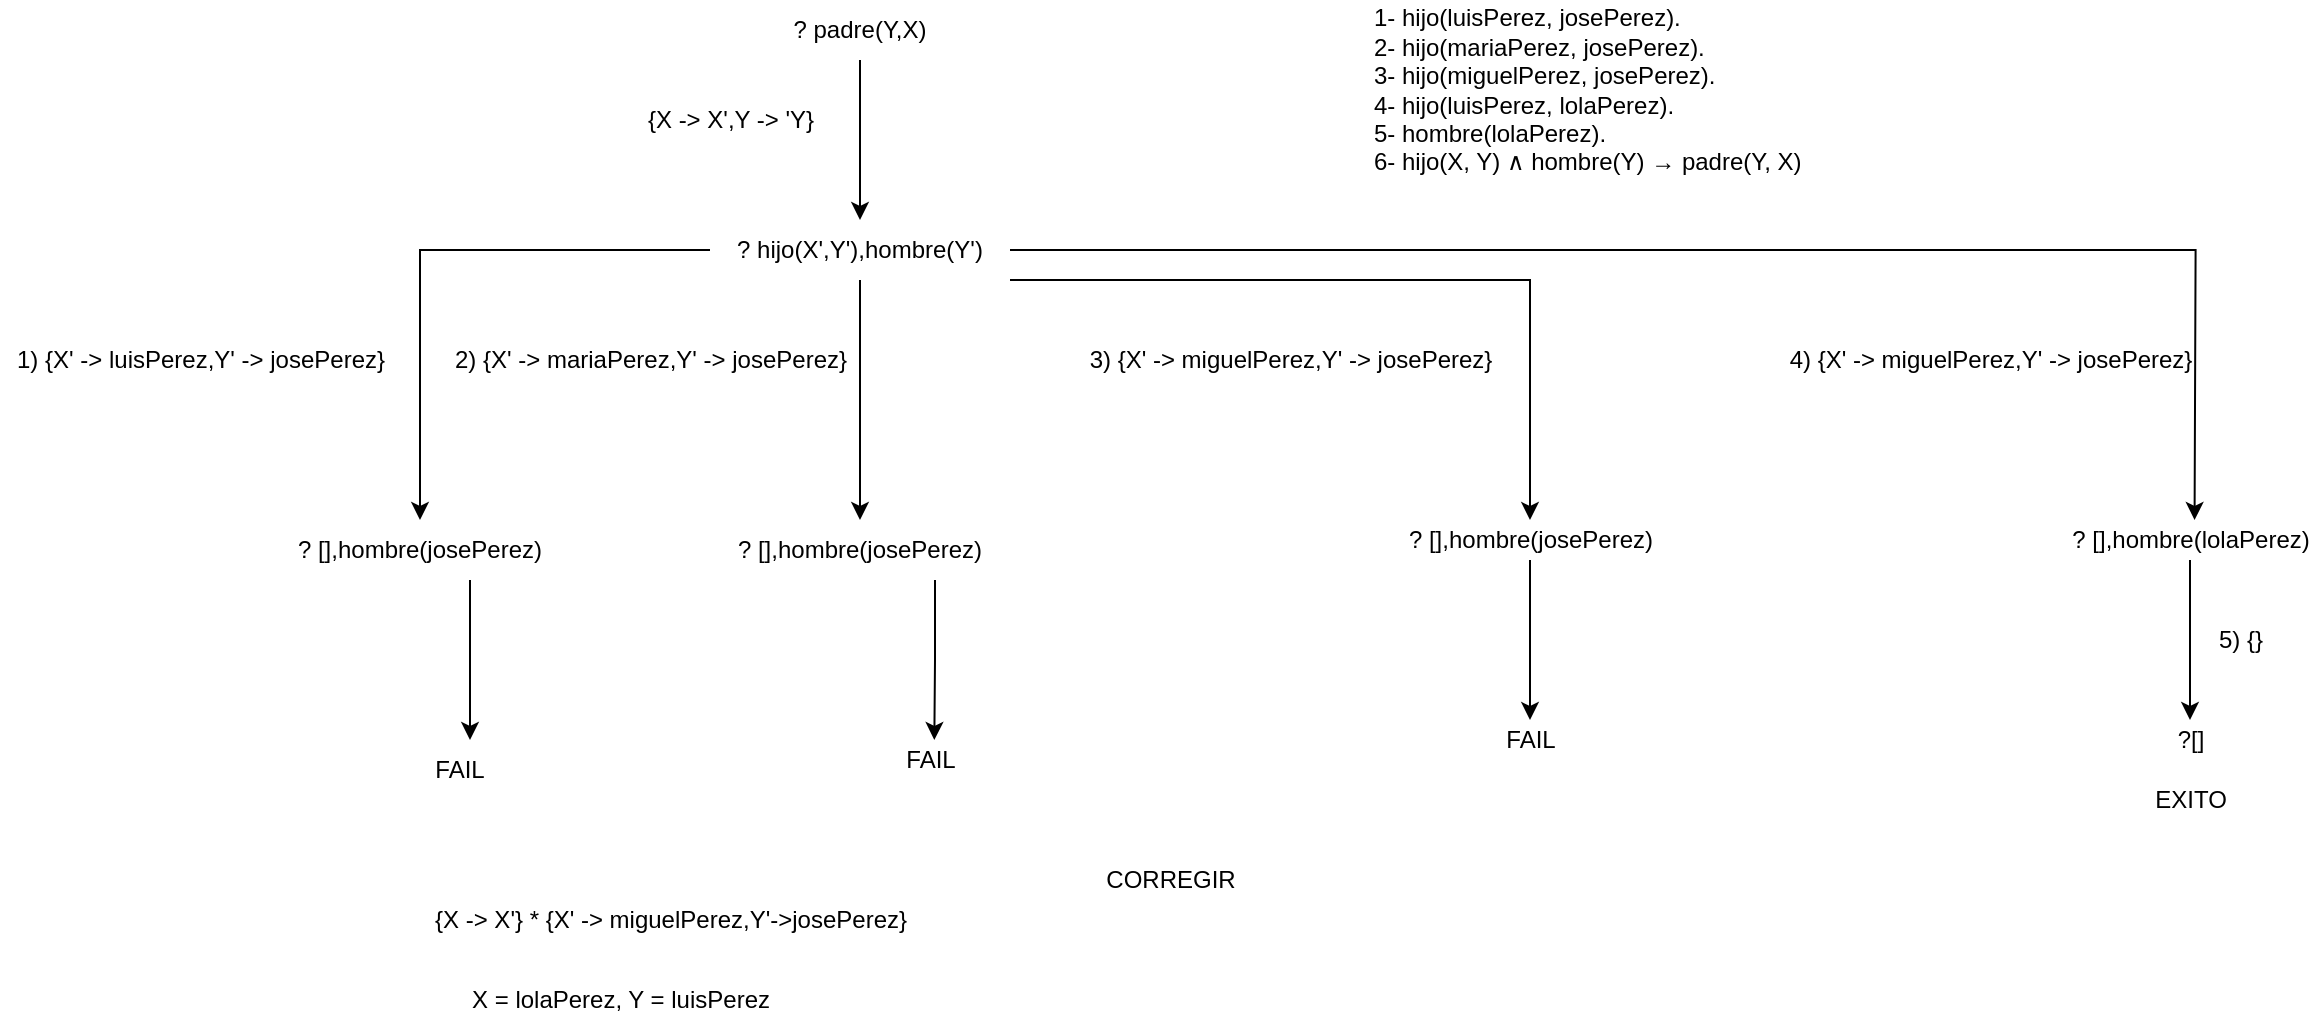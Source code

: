 <mxfile version="15.4.1" type="github">
  <diagram id="A0cREO2OqiJ5S0DFW64K" name="Page-1">
    <mxGraphModel dx="1262" dy="499" grid="1" gridSize="10" guides="1" tooltips="1" connect="1" arrows="1" fold="1" page="1" pageScale="1" pageWidth="827" pageHeight="1169" math="0" shadow="0">
      <root>
        <mxCell id="0" />
        <mxCell id="1" parent="0" />
        <mxCell id="FXpS3rSKyks8bhcQrzJX-5" value="" style="edgeStyle=orthogonalEdgeStyle;rounded=0;orthogonalLoop=1;jettySize=auto;html=1;" edge="1" parent="1" source="FXpS3rSKyks8bhcQrzJX-1" target="FXpS3rSKyks8bhcQrzJX-4">
          <mxGeometry relative="1" as="geometry" />
        </mxCell>
        <mxCell id="FXpS3rSKyks8bhcQrzJX-1" value="? padre(Y,X)" style="text;html=1;strokeColor=none;fillColor=none;align=center;verticalAlign=middle;whiteSpace=wrap;rounded=0;" vertex="1" parent="1">
          <mxGeometry x="390" y="40" width="90" height="30" as="geometry" />
        </mxCell>
        <mxCell id="FXpS3rSKyks8bhcQrzJX-3" value="1- hijo(luisPerez, josePerez).&lt;br&gt;2- hijo(mariaPerez, josePerez).&lt;br&gt;3- hijo(miguelPerez, josePerez).&lt;br&gt;4- hijo(luisPerez, lolaPerez).&lt;br&gt;5- hombre(lolaPerez).&lt;br&gt;6- hijo(X, Y) ∧ hombre(Y) → padre(Y, X)" style="text;html=1;align=left;verticalAlign=middle;resizable=0;points=[];autosize=1;strokeColor=none;fillColor=none;" vertex="1" parent="1">
          <mxGeometry x="690" y="40" width="230" height="90" as="geometry" />
        </mxCell>
        <mxCell id="FXpS3rSKyks8bhcQrzJX-10" value="" style="edgeStyle=orthogonalEdgeStyle;rounded=0;orthogonalLoop=1;jettySize=auto;html=1;" edge="1" parent="1" source="FXpS3rSKyks8bhcQrzJX-4" target="FXpS3rSKyks8bhcQrzJX-9">
          <mxGeometry relative="1" as="geometry" />
        </mxCell>
        <mxCell id="FXpS3rSKyks8bhcQrzJX-15" value="" style="edgeStyle=orthogonalEdgeStyle;rounded=0;orthogonalLoop=1;jettySize=auto;html=1;" edge="1" parent="1" source="FXpS3rSKyks8bhcQrzJX-4" target="FXpS3rSKyks8bhcQrzJX-14">
          <mxGeometry relative="1" as="geometry" />
        </mxCell>
        <mxCell id="FXpS3rSKyks8bhcQrzJX-20" style="edgeStyle=orthogonalEdgeStyle;rounded=0;orthogonalLoop=1;jettySize=auto;html=1;exitX=1;exitY=1;exitDx=0;exitDy=0;" edge="1" parent="1" source="FXpS3rSKyks8bhcQrzJX-4">
          <mxGeometry relative="1" as="geometry">
            <mxPoint x="770.0" y="300" as="targetPoint" />
            <Array as="points">
              <mxPoint x="770" y="180" />
            </Array>
          </mxGeometry>
        </mxCell>
        <mxCell id="FXpS3rSKyks8bhcQrzJX-25" style="edgeStyle=orthogonalEdgeStyle;rounded=0;orthogonalLoop=1;jettySize=auto;html=1;exitX=1;exitY=0.5;exitDx=0;exitDy=0;" edge="1" parent="1" source="FXpS3rSKyks8bhcQrzJX-4">
          <mxGeometry relative="1" as="geometry">
            <mxPoint x="1102.286" y="300" as="targetPoint" />
          </mxGeometry>
        </mxCell>
        <mxCell id="FXpS3rSKyks8bhcQrzJX-4" value="? hijo(X&#39;,Y&#39;),&lt;span style=&quot;text-align: left&quot;&gt;hombre(Y&#39;)&lt;/span&gt;" style="text;html=1;strokeColor=none;fillColor=none;align=center;verticalAlign=middle;whiteSpace=wrap;rounded=0;" vertex="1" parent="1">
          <mxGeometry x="360" y="150" width="150" height="30" as="geometry" />
        </mxCell>
        <mxCell id="FXpS3rSKyks8bhcQrzJX-8" value="{X -&amp;gt; X&#39;,Y -&amp;gt; &#39;Y}" style="text;html=1;align=center;verticalAlign=middle;resizable=0;points=[];autosize=1;strokeColor=none;fillColor=none;" vertex="1" parent="1">
          <mxGeometry x="320" y="90" width="100" height="20" as="geometry" />
        </mxCell>
        <mxCell id="FXpS3rSKyks8bhcQrzJX-13" value="" style="edgeStyle=orthogonalEdgeStyle;rounded=0;orthogonalLoop=1;jettySize=auto;html=1;" edge="1" parent="1" source="FXpS3rSKyks8bhcQrzJX-9" target="FXpS3rSKyks8bhcQrzJX-12">
          <mxGeometry relative="1" as="geometry">
            <Array as="points">
              <mxPoint x="240" y="390" />
              <mxPoint x="240" y="390" />
            </Array>
          </mxGeometry>
        </mxCell>
        <mxCell id="FXpS3rSKyks8bhcQrzJX-9" value="&lt;div style=&quot;text-align: center&quot;&gt;&lt;span style=&quot;text-align: left&quot;&gt;? [],hombre(josePerez)&lt;/span&gt;&lt;/div&gt;" style="text;html=1;strokeColor=none;fillColor=none;align=center;verticalAlign=middle;whiteSpace=wrap;rounded=0;" vertex="1" parent="1">
          <mxGeometry x="140" y="300" width="150" height="30" as="geometry" />
        </mxCell>
        <mxCell id="FXpS3rSKyks8bhcQrzJX-11" value="1) {X&#39; -&amp;gt; luisPerez,Y&#39; -&amp;gt; josePerez}" style="text;html=1;align=center;verticalAlign=middle;resizable=0;points=[];autosize=1;strokeColor=none;fillColor=none;" vertex="1" parent="1">
          <mxGeometry x="5" y="210" width="200" height="20" as="geometry" />
        </mxCell>
        <mxCell id="FXpS3rSKyks8bhcQrzJX-12" value="FAIL" style="text;html=1;strokeColor=none;fillColor=none;align=center;verticalAlign=middle;whiteSpace=wrap;rounded=0;" vertex="1" parent="1">
          <mxGeometry x="160" y="410" width="150" height="30" as="geometry" />
        </mxCell>
        <mxCell id="FXpS3rSKyks8bhcQrzJX-17" style="edgeStyle=orthogonalEdgeStyle;rounded=0;orthogonalLoop=1;jettySize=auto;html=1;exitX=0.75;exitY=1;exitDx=0;exitDy=0;" edge="1" parent="1" source="FXpS3rSKyks8bhcQrzJX-14">
          <mxGeometry relative="1" as="geometry">
            <mxPoint x="472.167" y="410" as="targetPoint" />
          </mxGeometry>
        </mxCell>
        <mxCell id="FXpS3rSKyks8bhcQrzJX-14" value="&lt;div style=&quot;text-align: center&quot;&gt;&lt;span style=&quot;text-align: left&quot;&gt;? [],hombre(josePerez)&lt;/span&gt;&lt;/div&gt;" style="text;html=1;strokeColor=none;fillColor=none;align=center;verticalAlign=middle;whiteSpace=wrap;rounded=0;" vertex="1" parent="1">
          <mxGeometry x="360" y="300" width="150" height="30" as="geometry" />
        </mxCell>
        <mxCell id="FXpS3rSKyks8bhcQrzJX-16" value="2) {X&#39; -&amp;gt; mariaPerez,Y&#39; -&amp;gt; josePerez}" style="text;html=1;align=center;verticalAlign=middle;resizable=0;points=[];autosize=1;strokeColor=none;fillColor=none;" vertex="1" parent="1">
          <mxGeometry x="225" y="210" width="210" height="20" as="geometry" />
        </mxCell>
        <mxCell id="FXpS3rSKyks8bhcQrzJX-19" value="FAIL" style="text;html=1;align=center;verticalAlign=middle;resizable=0;points=[];autosize=1;strokeColor=none;fillColor=none;" vertex="1" parent="1">
          <mxGeometry x="450" y="410" width="40" height="20" as="geometry" />
        </mxCell>
        <mxCell id="FXpS3rSKyks8bhcQrzJX-24" value="" style="edgeStyle=orthogonalEdgeStyle;rounded=0;orthogonalLoop=1;jettySize=auto;html=1;" edge="1" parent="1" source="FXpS3rSKyks8bhcQrzJX-21" target="FXpS3rSKyks8bhcQrzJX-23">
          <mxGeometry relative="1" as="geometry" />
        </mxCell>
        <mxCell id="FXpS3rSKyks8bhcQrzJX-21" value="? [],hombre(josePerez)" style="text;html=1;align=center;verticalAlign=middle;resizable=0;points=[];autosize=1;strokeColor=none;fillColor=none;" vertex="1" parent="1">
          <mxGeometry x="700" y="300" width="140" height="20" as="geometry" />
        </mxCell>
        <mxCell id="FXpS3rSKyks8bhcQrzJX-22" value="3) {X&#39; -&amp;gt; miguelPerez,Y&#39; -&amp;gt; josePerez}" style="text;html=1;align=center;verticalAlign=middle;resizable=0;points=[];autosize=1;strokeColor=none;fillColor=none;" vertex="1" parent="1">
          <mxGeometry x="540" y="210" width="220" height="20" as="geometry" />
        </mxCell>
        <mxCell id="FXpS3rSKyks8bhcQrzJX-23" value="FAIL" style="text;html=1;align=center;verticalAlign=middle;resizable=0;points=[];autosize=1;strokeColor=none;fillColor=none;" vertex="1" parent="1">
          <mxGeometry x="750" y="400" width="40" height="20" as="geometry" />
        </mxCell>
        <mxCell id="FXpS3rSKyks8bhcQrzJX-26" value="4) {X&#39; -&amp;gt; miguelPerez,Y&#39; -&amp;gt; josePerez}" style="text;html=1;align=center;verticalAlign=middle;resizable=0;points=[];autosize=1;strokeColor=none;fillColor=none;" vertex="1" parent="1">
          <mxGeometry x="890" y="210" width="220" height="20" as="geometry" />
        </mxCell>
        <mxCell id="FXpS3rSKyks8bhcQrzJX-29" value="" style="edgeStyle=orthogonalEdgeStyle;rounded=0;orthogonalLoop=1;jettySize=auto;html=1;" edge="1" parent="1" source="FXpS3rSKyks8bhcQrzJX-27" target="FXpS3rSKyks8bhcQrzJX-28">
          <mxGeometry relative="1" as="geometry" />
        </mxCell>
        <mxCell id="FXpS3rSKyks8bhcQrzJX-27" value="? [],hombre(lolaPerez)" style="text;html=1;align=center;verticalAlign=middle;resizable=0;points=[];autosize=1;strokeColor=none;fillColor=none;" vertex="1" parent="1">
          <mxGeometry x="1035" y="300" width="130" height="20" as="geometry" />
        </mxCell>
        <mxCell id="FXpS3rSKyks8bhcQrzJX-28" value="?[]" style="text;html=1;align=center;verticalAlign=middle;resizable=0;points=[];autosize=1;strokeColor=none;fillColor=none;" vertex="1" parent="1">
          <mxGeometry x="1085" y="400" width="30" height="20" as="geometry" />
        </mxCell>
        <mxCell id="FXpS3rSKyks8bhcQrzJX-31" value="EXITO" style="text;html=1;align=center;verticalAlign=middle;resizable=0;points=[];autosize=1;strokeColor=none;fillColor=none;" vertex="1" parent="1">
          <mxGeometry x="1075" y="430" width="50" height="20" as="geometry" />
        </mxCell>
        <mxCell id="FXpS3rSKyks8bhcQrzJX-32" value="{X -&amp;gt; X&#39;} * {X&#39; -&amp;gt; miguelPerez,Y&#39;-&amp;gt;josePerez}" style="text;html=1;align=center;verticalAlign=middle;resizable=0;points=[];autosize=1;strokeColor=none;fillColor=none;" vertex="1" parent="1">
          <mxGeometry x="215" y="490" width="250" height="20" as="geometry" />
        </mxCell>
        <mxCell id="FXpS3rSKyks8bhcQrzJX-33" value="5) {}" style="text;html=1;align=center;verticalAlign=middle;resizable=0;points=[];autosize=1;strokeColor=none;fillColor=none;" vertex="1" parent="1">
          <mxGeometry x="1105" y="350" width="40" height="20" as="geometry" />
        </mxCell>
        <mxCell id="FXpS3rSKyks8bhcQrzJX-34" value="X = lolaPerez, Y = luisPerez" style="text;html=1;align=center;verticalAlign=middle;resizable=0;points=[];autosize=1;strokeColor=none;fillColor=none;" vertex="1" parent="1">
          <mxGeometry x="235" y="530" width="160" height="20" as="geometry" />
        </mxCell>
        <mxCell id="FXpS3rSKyks8bhcQrzJX-35" value="CORREGIR" style="text;html=1;align=center;verticalAlign=middle;resizable=0;points=[];autosize=1;strokeColor=none;fillColor=none;" vertex="1" parent="1">
          <mxGeometry x="550" y="470" width="80" height="20" as="geometry" />
        </mxCell>
      </root>
    </mxGraphModel>
  </diagram>
</mxfile>
